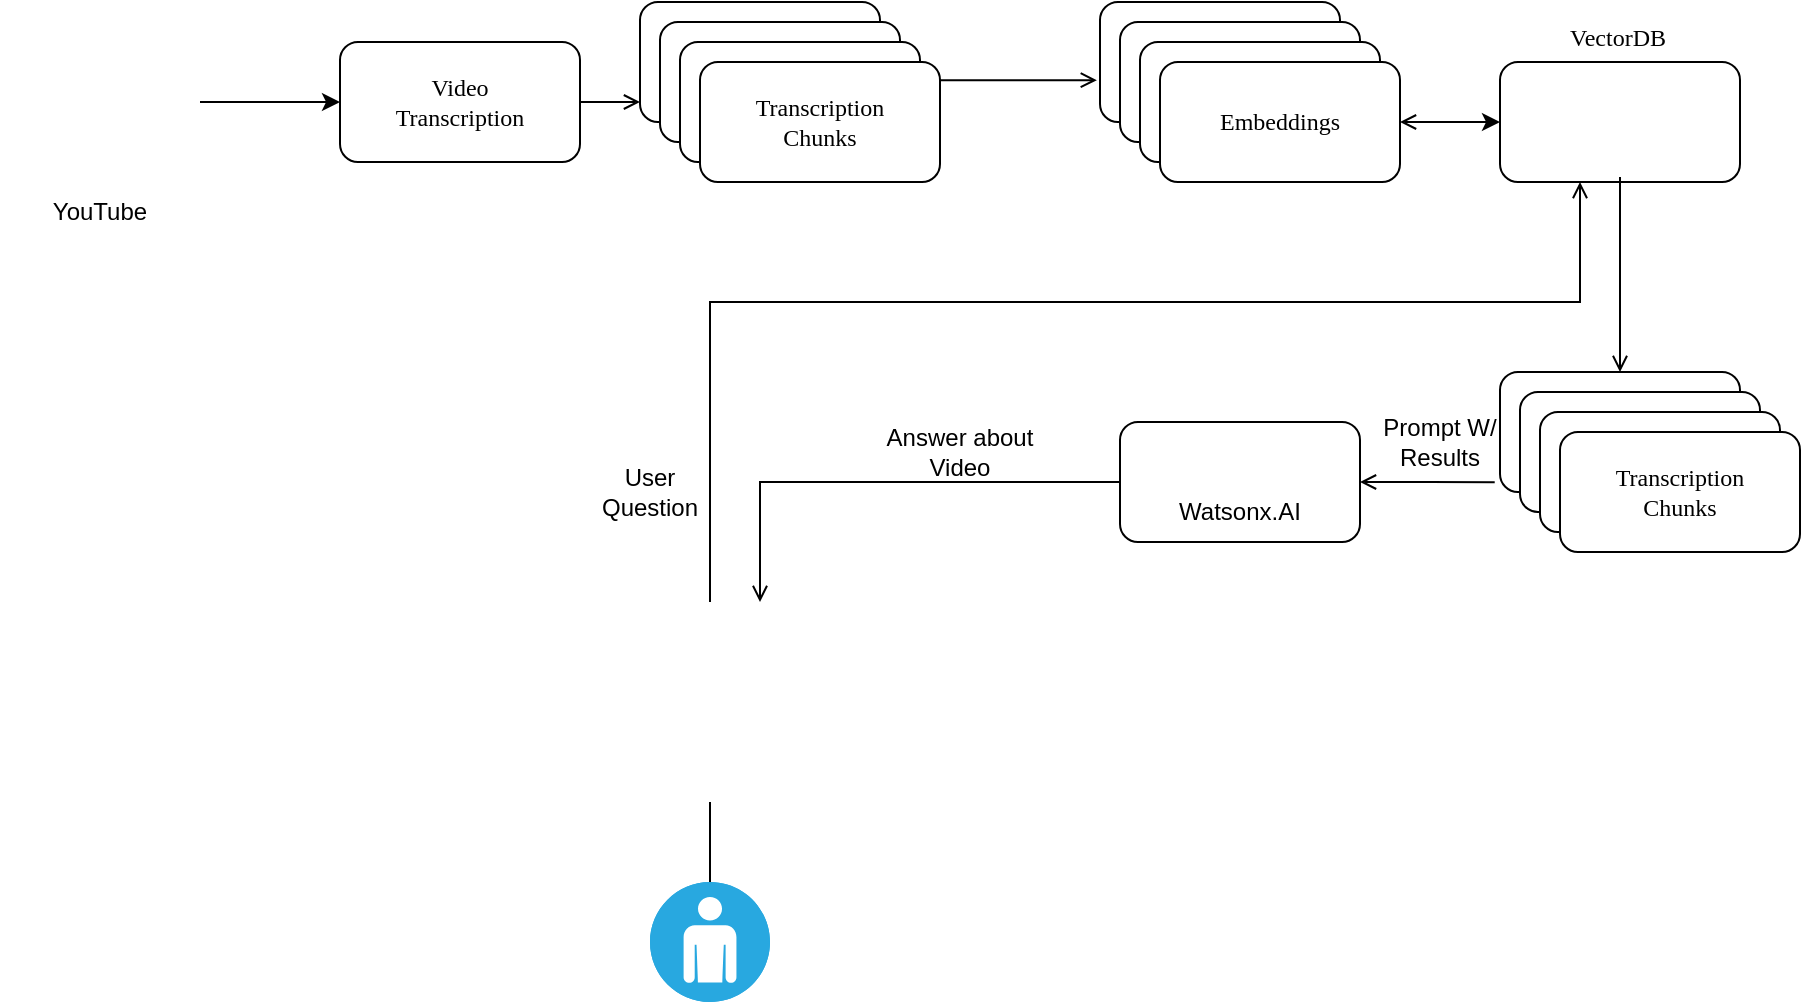 <mxfile version="24.3.1" type="device">
  <diagram name="Page-1" id="7jWdr1IG17-jyJOSxGbw">
    <mxGraphModel dx="1193" dy="668" grid="1" gridSize="10" guides="1" tooltips="1" connect="1" arrows="1" fold="1" page="1" pageScale="1" pageWidth="850" pageHeight="1100" math="0" shadow="0">
      <root>
        <mxCell id="0" />
        <mxCell id="1" parent="0" />
        <mxCell id="lP2P70DQa-0FJKalDnEj-57" style="edgeStyle=orthogonalEdgeStyle;rounded=0;orthogonalLoop=1;jettySize=auto;html=1;endArrow=none;endFill=0;startArrow=open;startFill=0;entryX=-0.022;entryY=0.919;entryDx=0;entryDy=0;entryPerimeter=0;" edge="1" parent="1" source="lP2P70DQa-0FJKalDnEj-50" target="lP2P70DQa-0FJKalDnEj-52">
          <mxGeometry relative="1" as="geometry">
            <mxPoint x="810" y="520" as="targetPoint" />
          </mxGeometry>
        </mxCell>
        <mxCell id="lP2P70DQa-0FJKalDnEj-64" style="edgeStyle=orthogonalEdgeStyle;rounded=0;orthogonalLoop=1;jettySize=auto;html=1;entryX=0.75;entryY=0;entryDx=0;entryDy=0;endArrow=open;endFill=0;" edge="1" parent="1" source="lP2P70DQa-0FJKalDnEj-50" target="lP2P70DQa-0FJKalDnEj-45">
          <mxGeometry relative="1" as="geometry" />
        </mxCell>
        <mxCell id="lP2P70DQa-0FJKalDnEj-50" value="" style="rounded=1;whiteSpace=wrap;html=1;" vertex="1" parent="1">
          <mxGeometry x="630" y="490" width="120" height="60" as="geometry" />
        </mxCell>
        <mxCell id="lP2P70DQa-0FJKalDnEj-21" style="edgeStyle=orthogonalEdgeStyle;rounded=0;orthogonalLoop=1;jettySize=auto;html=1;entryX=0;entryY=0.5;entryDx=0;entryDy=0;" edge="1" parent="1" source="lP2P70DQa-0FJKalDnEj-16" target="lP2P70DQa-0FJKalDnEj-18">
          <mxGeometry relative="1" as="geometry" />
        </mxCell>
        <mxCell id="lP2P70DQa-0FJKalDnEj-16" value="" style="shape=image;html=1;verticalAlign=top;verticalLabelPosition=bottom;labelBackgroundColor=#ffffff;imageAspect=0;aspect=fixed;image=https://cdn3.iconfinder.com/data/icons/social-media-black-white-2/512/BW_Youtube_glyph_svg-128.png" vertex="1" parent="1">
          <mxGeometry x="70" y="280" width="100" height="100" as="geometry" />
        </mxCell>
        <mxCell id="lP2P70DQa-0FJKalDnEj-17" value="YouTube" style="text;html=1;align=center;verticalAlign=middle;whiteSpace=wrap;rounded=0;" vertex="1" parent="1">
          <mxGeometry x="90" y="370" width="60" height="30" as="geometry" />
        </mxCell>
        <mxCell id="lP2P70DQa-0FJKalDnEj-18" value="" style="rounded=1;whiteSpace=wrap;html=1;" vertex="1" parent="1">
          <mxGeometry x="240" y="300" width="120" height="60" as="geometry" />
        </mxCell>
        <mxCell id="lP2P70DQa-0FJKalDnEj-19" value="&lt;div&gt;Video&lt;/div&gt;Transcription" style="text;html=1;align=center;verticalAlign=middle;whiteSpace=wrap;rounded=0;fontFamily=Comic Sans MS;" vertex="1" parent="1">
          <mxGeometry x="270" y="315" width="60" height="30" as="geometry" />
        </mxCell>
        <mxCell id="lP2P70DQa-0FJKalDnEj-22" value="" style="rounded=1;whiteSpace=wrap;html=1;" vertex="1" parent="1">
          <mxGeometry x="390" y="280" width="120" height="60" as="geometry" />
        </mxCell>
        <mxCell id="lP2P70DQa-0FJKalDnEj-24" value="" style="rounded=1;whiteSpace=wrap;html=1;" vertex="1" parent="1">
          <mxGeometry x="400" y="290" width="120" height="60" as="geometry" />
        </mxCell>
        <mxCell id="lP2P70DQa-0FJKalDnEj-28" style="edgeStyle=orthogonalEdgeStyle;rounded=0;orthogonalLoop=1;jettySize=auto;html=1;entryX=1;entryY=0.5;entryDx=0;entryDy=0;startArrow=open;startFill=0;endArrow=none;endFill=0;" edge="1" parent="1" target="lP2P70DQa-0FJKalDnEj-18">
          <mxGeometry relative="1" as="geometry">
            <mxPoint x="390" y="330" as="sourcePoint" />
          </mxGeometry>
        </mxCell>
        <mxCell id="lP2P70DQa-0FJKalDnEj-25" value="" style="rounded=1;whiteSpace=wrap;html=1;" vertex="1" parent="1">
          <mxGeometry x="410" y="300" width="120" height="60" as="geometry" />
        </mxCell>
        <mxCell id="lP2P70DQa-0FJKalDnEj-42" style="edgeStyle=orthogonalEdgeStyle;rounded=0;orthogonalLoop=1;jettySize=auto;html=1;entryX=-0.013;entryY=0.652;entryDx=0;entryDy=0;exitX=0.987;exitY=0.152;exitDx=0;exitDy=0;exitPerimeter=0;entryPerimeter=0;endArrow=open;endFill=0;" edge="1" parent="1" source="lP2P70DQa-0FJKalDnEj-26" target="lP2P70DQa-0FJKalDnEj-37">
          <mxGeometry relative="1" as="geometry">
            <Array as="points">
              <mxPoint x="580" y="319" />
              <mxPoint x="580" y="319" />
            </Array>
          </mxGeometry>
        </mxCell>
        <mxCell id="lP2P70DQa-0FJKalDnEj-26" value="" style="rounded=1;whiteSpace=wrap;html=1;" vertex="1" parent="1">
          <mxGeometry x="420" y="310" width="120" height="60" as="geometry" />
        </mxCell>
        <mxCell id="lP2P70DQa-0FJKalDnEj-23" value="&lt;div&gt;Transcription&lt;/div&gt;Chunks&lt;div&gt;&lt;/div&gt;" style="text;html=1;align=center;verticalAlign=middle;whiteSpace=wrap;rounded=0;fontFamily=Comic Sans MS;" vertex="1" parent="1">
          <mxGeometry x="450" y="325" width="60" height="30" as="geometry" />
        </mxCell>
        <mxCell id="lP2P70DQa-0FJKalDnEj-61" style="edgeStyle=orthogonalEdgeStyle;rounded=0;orthogonalLoop=1;jettySize=auto;html=1;entryX=0.5;entryY=0;entryDx=0;entryDy=0;endArrow=none;endFill=0;startArrow=open;startFill=0;" edge="1" parent="1" source="lP2P70DQa-0FJKalDnEj-29" target="lP2P70DQa-0FJKalDnEj-45">
          <mxGeometry relative="1" as="geometry">
            <Array as="points">
              <mxPoint x="860" y="430" />
              <mxPoint x="425" y="430" />
            </Array>
          </mxGeometry>
        </mxCell>
        <mxCell id="lP2P70DQa-0FJKalDnEj-29" value="" style="rounded=1;whiteSpace=wrap;html=1;" vertex="1" parent="1">
          <mxGeometry x="820" y="310" width="120" height="60" as="geometry" />
        </mxCell>
        <mxCell id="lP2P70DQa-0FJKalDnEj-30" value="VectorDB&lt;div&gt;&lt;/div&gt;&lt;div&gt;&lt;/div&gt;" style="text;html=1;align=center;verticalAlign=middle;whiteSpace=wrap;rounded=0;fontFamily=Comic Sans MS;" vertex="1" parent="1">
          <mxGeometry x="849.12" y="282.5" width="60" height="30" as="geometry" />
        </mxCell>
        <mxCell id="lP2P70DQa-0FJKalDnEj-58" style="edgeStyle=orthogonalEdgeStyle;rounded=0;orthogonalLoop=1;jettySize=auto;html=1;entryX=0.5;entryY=0;entryDx=0;entryDy=0;endArrow=open;endFill=0;" edge="1" parent="1" source="lP2P70DQa-0FJKalDnEj-31" target="lP2P70DQa-0FJKalDnEj-52">
          <mxGeometry relative="1" as="geometry" />
        </mxCell>
        <mxCell id="lP2P70DQa-0FJKalDnEj-31" value="" style="shape=image;verticalLabelPosition=bottom;labelBackgroundColor=default;verticalAlign=top;aspect=fixed;imageAspect=0;image=https://miro.medium.com/v2/resize:fit:1044/1*d2XUNgrLw7687CDfXx9-Dw.png;" vertex="1" parent="1">
          <mxGeometry x="850.88" y="312.5" width="58.24" height="55" as="geometry" />
        </mxCell>
        <mxCell id="lP2P70DQa-0FJKalDnEj-37" value="" style="rounded=1;whiteSpace=wrap;html=1;" vertex="1" parent="1">
          <mxGeometry x="620" y="280" width="120" height="60" as="geometry" />
        </mxCell>
        <mxCell id="lP2P70DQa-0FJKalDnEj-38" value="" style="rounded=1;whiteSpace=wrap;html=1;" vertex="1" parent="1">
          <mxGeometry x="630" y="290" width="120" height="60" as="geometry" />
        </mxCell>
        <mxCell id="lP2P70DQa-0FJKalDnEj-39" value="" style="rounded=1;whiteSpace=wrap;html=1;" vertex="1" parent="1">
          <mxGeometry x="640" y="300" width="120" height="60" as="geometry" />
        </mxCell>
        <mxCell id="lP2P70DQa-0FJKalDnEj-43" style="edgeStyle=orthogonalEdgeStyle;rounded=0;orthogonalLoop=1;jettySize=auto;html=1;startArrow=open;startFill=0;" edge="1" parent="1" source="lP2P70DQa-0FJKalDnEj-40">
          <mxGeometry relative="1" as="geometry">
            <mxPoint x="820" y="340" as="targetPoint" />
          </mxGeometry>
        </mxCell>
        <mxCell id="lP2P70DQa-0FJKalDnEj-40" value="" style="rounded=1;whiteSpace=wrap;html=1;" vertex="1" parent="1">
          <mxGeometry x="650" y="310" width="120" height="60" as="geometry" />
        </mxCell>
        <mxCell id="lP2P70DQa-0FJKalDnEj-41" value="Embeddings&lt;div&gt;&lt;/div&gt;&lt;div&gt;&lt;/div&gt;" style="text;html=1;align=center;verticalAlign=middle;whiteSpace=wrap;rounded=0;fontFamily=Comic Sans MS;" vertex="1" parent="1">
          <mxGeometry x="680" y="325" width="60" height="30" as="geometry" />
        </mxCell>
        <mxCell id="lP2P70DQa-0FJKalDnEj-46" style="edgeStyle=orthogonalEdgeStyle;rounded=0;orthogonalLoop=1;jettySize=auto;html=1;endArrow=none;endFill=0;" edge="1" parent="1" source="lP2P70DQa-0FJKalDnEj-44" target="lP2P70DQa-0FJKalDnEj-45">
          <mxGeometry relative="1" as="geometry" />
        </mxCell>
        <mxCell id="lP2P70DQa-0FJKalDnEj-44" value="" style="fillColor=#28A8E0;verticalLabelPosition=bottom;sketch=0;html=1;strokeColor=#ffffff;verticalAlign=top;align=center;points=[[0.145,0.145,0],[0.5,0,0],[0.855,0.145,0],[1,0.5,0],[0.855,0.855,0],[0.5,1,0],[0.145,0.855,0],[0,0.5,0]];pointerEvents=1;shape=mxgraph.cisco_safe.compositeIcon;bgIcon=ellipse;resIcon=mxgraph.cisco_safe.capability.user;" vertex="1" parent="1">
          <mxGeometry x="395" y="720" width="60" height="60" as="geometry" />
        </mxCell>
        <mxCell id="lP2P70DQa-0FJKalDnEj-45" value="" style="shape=image;html=1;verticalAlign=top;verticalLabelPosition=bottom;labelBackgroundColor=#ffffff;imageAspect=0;aspect=fixed;image=https://cdn4.iconfinder.com/data/icons/computer-and-web-2/500/Development-128.png" vertex="1" parent="1">
          <mxGeometry x="375" y="580" width="100" height="100" as="geometry" />
        </mxCell>
        <mxCell id="lP2P70DQa-0FJKalDnEj-48" value="Watsonx.AI" style="text;html=1;align=center;verticalAlign=middle;whiteSpace=wrap;rounded=0;" vertex="1" parent="1">
          <mxGeometry x="660" y="520" width="60" height="30" as="geometry" />
        </mxCell>
        <mxCell id="lP2P70DQa-0FJKalDnEj-47" value="" style="shape=image;verticalLabelPosition=bottom;labelBackgroundColor=default;verticalAlign=top;aspect=fixed;imageAspect=0;image=https://cache.globalcatalog.cloud.ibm.com/api/v1/12fbfff4-12c7-ccd0-80e6-603e8607468a/artifacts/cache/5069ed6f1454d880c2695d54c1115576-public/watsonx--light-theme.svg;" vertex="1" parent="1">
          <mxGeometry x="670" y="490" width="40" height="40" as="geometry" />
        </mxCell>
        <mxCell id="lP2P70DQa-0FJKalDnEj-52" value="" style="rounded=1;whiteSpace=wrap;html=1;" vertex="1" parent="1">
          <mxGeometry x="820" y="465" width="120" height="60" as="geometry" />
        </mxCell>
        <mxCell id="lP2P70DQa-0FJKalDnEj-53" value="" style="rounded=1;whiteSpace=wrap;html=1;" vertex="1" parent="1">
          <mxGeometry x="830" y="475" width="120" height="60" as="geometry" />
        </mxCell>
        <mxCell id="lP2P70DQa-0FJKalDnEj-54" value="" style="rounded=1;whiteSpace=wrap;html=1;" vertex="1" parent="1">
          <mxGeometry x="840" y="485" width="120" height="60" as="geometry" />
        </mxCell>
        <mxCell id="lP2P70DQa-0FJKalDnEj-55" value="" style="rounded=1;whiteSpace=wrap;html=1;" vertex="1" parent="1">
          <mxGeometry x="850" y="495" width="120" height="60" as="geometry" />
        </mxCell>
        <mxCell id="lP2P70DQa-0FJKalDnEj-56" value="Transcription&lt;div&gt;&lt;/div&gt;&lt;div&gt;&lt;/div&gt;&lt;div&gt;Chunks&lt;/div&gt;" style="text;html=1;align=center;verticalAlign=middle;whiteSpace=wrap;rounded=0;fontFamily=Comic Sans MS;" vertex="1" parent="1">
          <mxGeometry x="880" y="510" width="60" height="30" as="geometry" />
        </mxCell>
        <mxCell id="lP2P70DQa-0FJKalDnEj-59" value="User Question" style="text;html=1;align=center;verticalAlign=middle;whiteSpace=wrap;rounded=0;" vertex="1" parent="1">
          <mxGeometry x="365" y="510" width="60" height="30" as="geometry" />
        </mxCell>
        <mxCell id="lP2P70DQa-0FJKalDnEj-62" value="Prompt W/&lt;div&gt;Results&lt;/div&gt;" style="text;html=1;align=center;verticalAlign=middle;whiteSpace=wrap;rounded=0;" vertex="1" parent="1">
          <mxGeometry x="760" y="485" width="60" height="30" as="geometry" />
        </mxCell>
        <mxCell id="lP2P70DQa-0FJKalDnEj-65" value="Answer about Video" style="text;html=1;align=center;verticalAlign=middle;whiteSpace=wrap;rounded=0;" vertex="1" parent="1">
          <mxGeometry x="510" y="490" width="80" height="30" as="geometry" />
        </mxCell>
      </root>
    </mxGraphModel>
  </diagram>
</mxfile>
